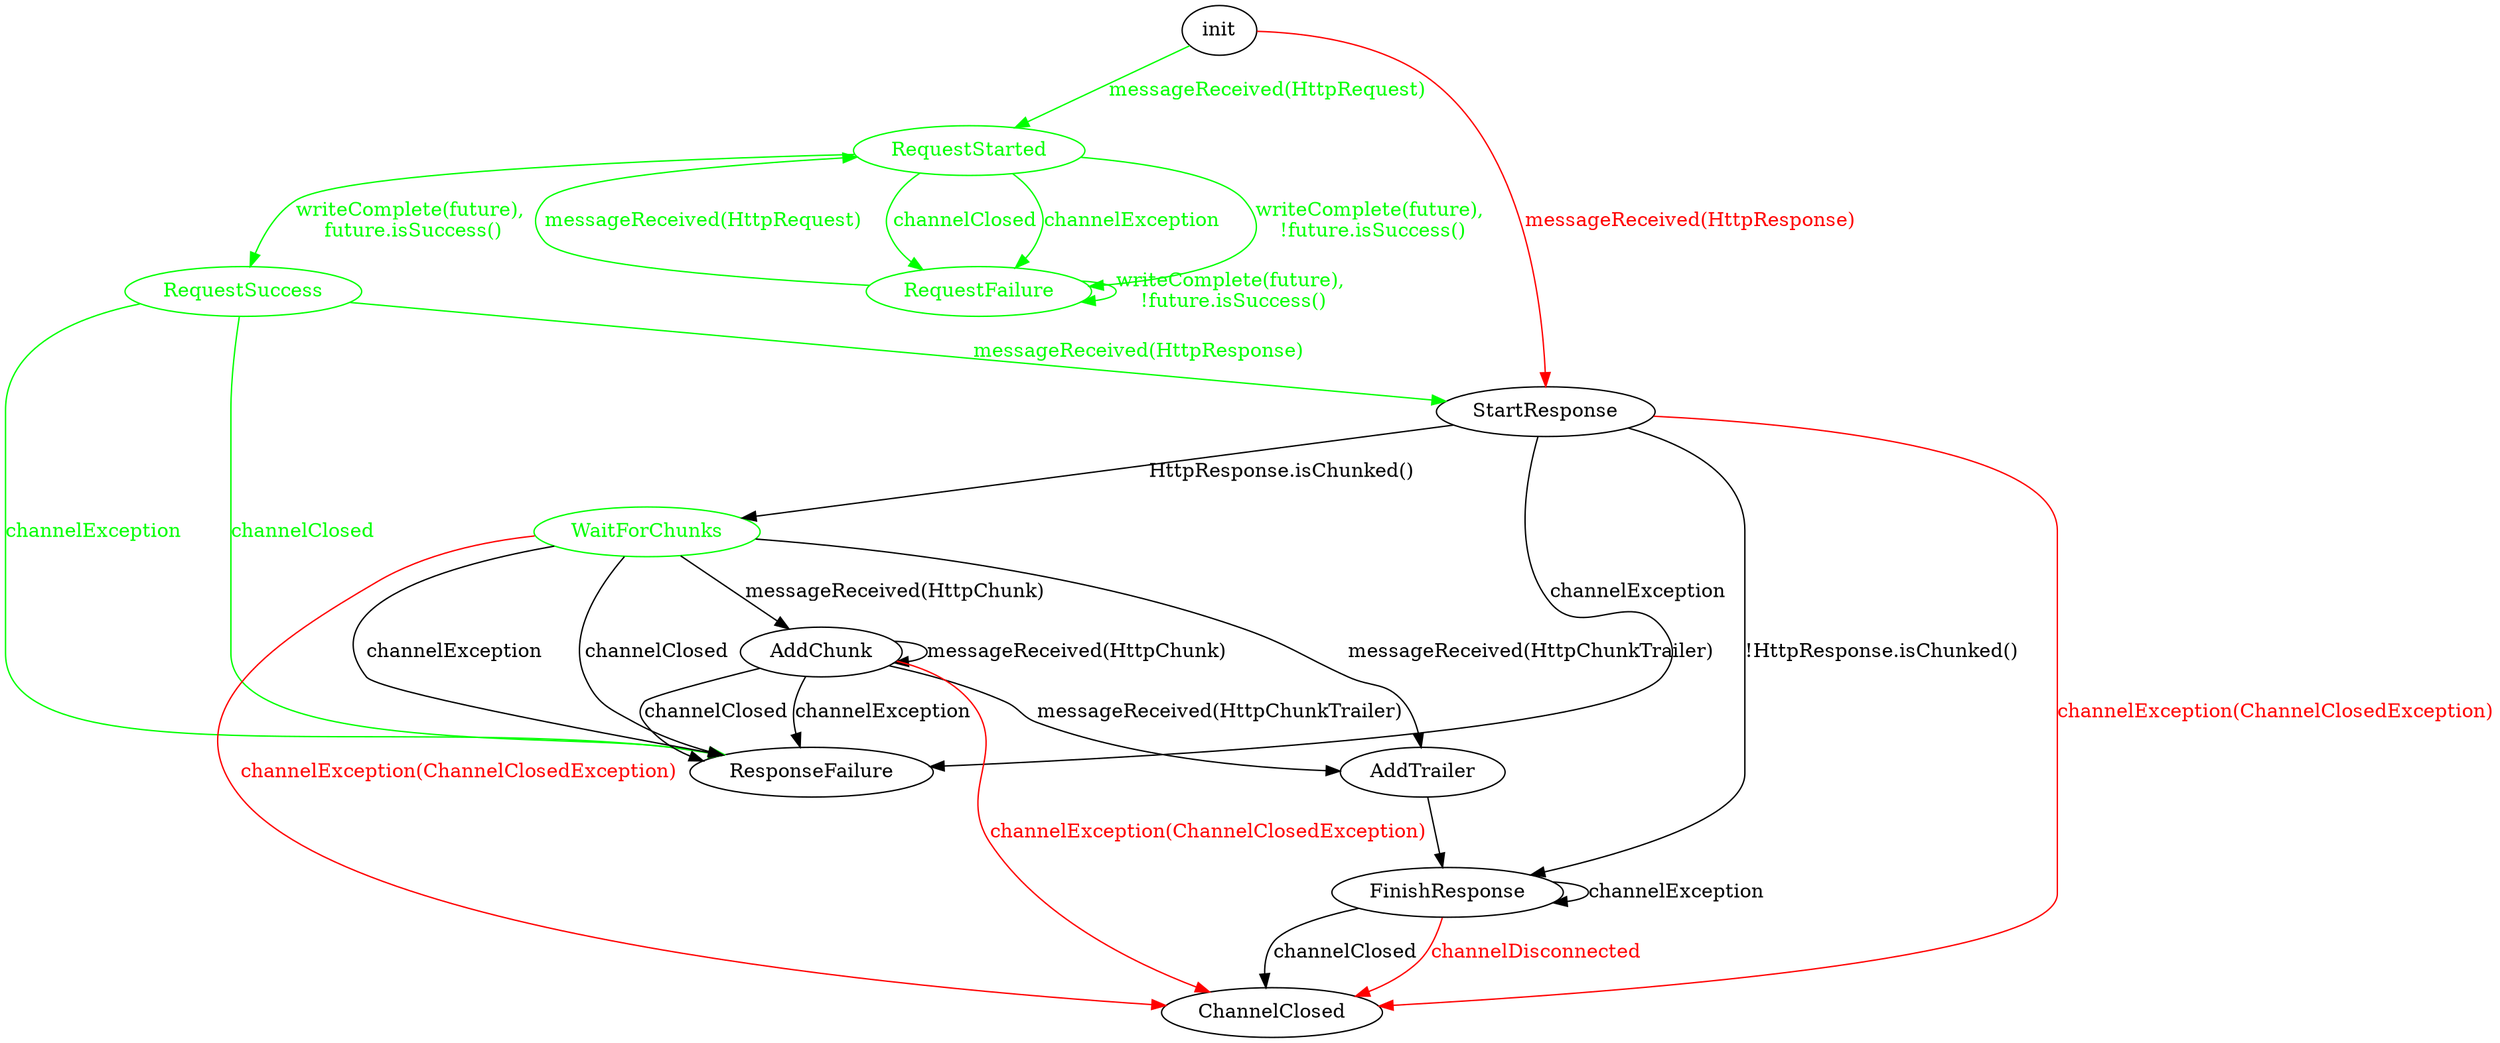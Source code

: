 digraph GenericHttpResponseHandler {
  init -> StartResponse [label="messageReceived(HttpResponse)", color=red, fontcolor=red];
  RequestFailure -> RequestStarted [label="messageReceived(HttpRequest)", color=green, fontcolor=green];
  init -> RequestStarted [label="messageReceived(HttpRequest)", color=green, fontcolor=green];
  RequestStarted -> RequestSuccess [label="writeComplete(future), \nfuture.isSuccess()", color=green, fontcolor=green];
  RequestStarted -> RequestFailure [label="writeComplete(future), \n!future.isSuccess()", color=green, fontcolor=green];
  RequestStarted -> RequestFailure [label="channelClosed", color=green, fontcolor=green];
  RequestStarted -> RequestFailure [label="channelException", color=green, fontcolor=green];
  RequestFailure -> RequestFailure [label="writeComplete(future), \n!future.isSuccess()", color=green, fontcolor=green];
  RequestSuccess -> ResponseFailure [label="channelException", color=green, fontcolor=green];
  RequestSuccess -> ResponseFailure [label="channelClosed", color=green, fontcolor=green];
  RequestSuccess -> StartResponse [label="messageReceived(HttpResponse)", color=green, fontcolor=green];
  RequestStarted [color=green, fontcolor=green];
  RequestFailure [color=green, fontcolor=green];
  RequestSuccess [color=green, fontcolor=green];
  WaitForChunks [color=green, fontcolor=green];
  StartResponse -> FinishResponse [label="!HttpResponse.isChunked()"];
  StartResponse -> WaitForChunks [label="HttpResponse.isChunked()"];
  StartResponse -> ResponseFailure [label="channelException"];
  WaitForChunks -> AddChunk [label="messageReceived(HttpChunk)"];
  WaitForChunks -> AddTrailer [label="messageReceived(HttpChunkTrailer)"];
  WaitForChunks -> ResponseFailure [label="channelException"];
  WaitForChunks -> ResponseFailure [label="channelClosed"];
  AddChunk -> AddChunk [label="messageReceived(HttpChunk)"];
  AddChunk -> ResponseFailure [label="channelException"];
  AddChunk -> ResponseFailure [label="channelClosed"];
  AddChunk -> AddTrailer [label="messageReceived(HttpChunkTrailer)"];
  AddTrailer -> FinishResponse;
  FinishResponse -> FinishResponse [label="channelException"];
  FinishResponse -> ChannelClosed [label="channelClosed"];
  FinishResponse -> ChannelClosed [label="channelDisconnected", color=red, fontcolor=red];
  WaitForChunks -> ChannelClosed [label="channelException(ChannelClosedException)", color=red, fontcolor=red];
  AddChunk -> ChannelClosed [label="channelException(ChannelClosedException)", color=red, fontcolor=red];
  StartResponse -> ChannelClosed [label="channelException(ChannelClosedException)", color=red, fontcolor=red];
}
